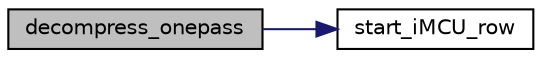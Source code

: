digraph "decompress_onepass"
{
 // LATEX_PDF_SIZE
  bgcolor="transparent";
  edge [fontname="Helvetica",fontsize="10",labelfontname="Helvetica",labelfontsize="10"];
  node [fontname="Helvetica",fontsize="10",shape=record];
  rankdir="LR";
  Node14 [label="decompress_onepass",height=0.2,width=0.4,color="black", fillcolor="grey75", style="filled", fontcolor="black",tooltip=" "];
  Node14 -> Node15 [color="midnightblue",fontsize="10",style="solid",fontname="Helvetica"];
  Node15 [label="start_iMCU_row",height=0.2,width=0.4,color="black",URL="$jctrans_8c.html#a36af8147c149ad95035fc08ff3012ef5",tooltip=" "];
}
